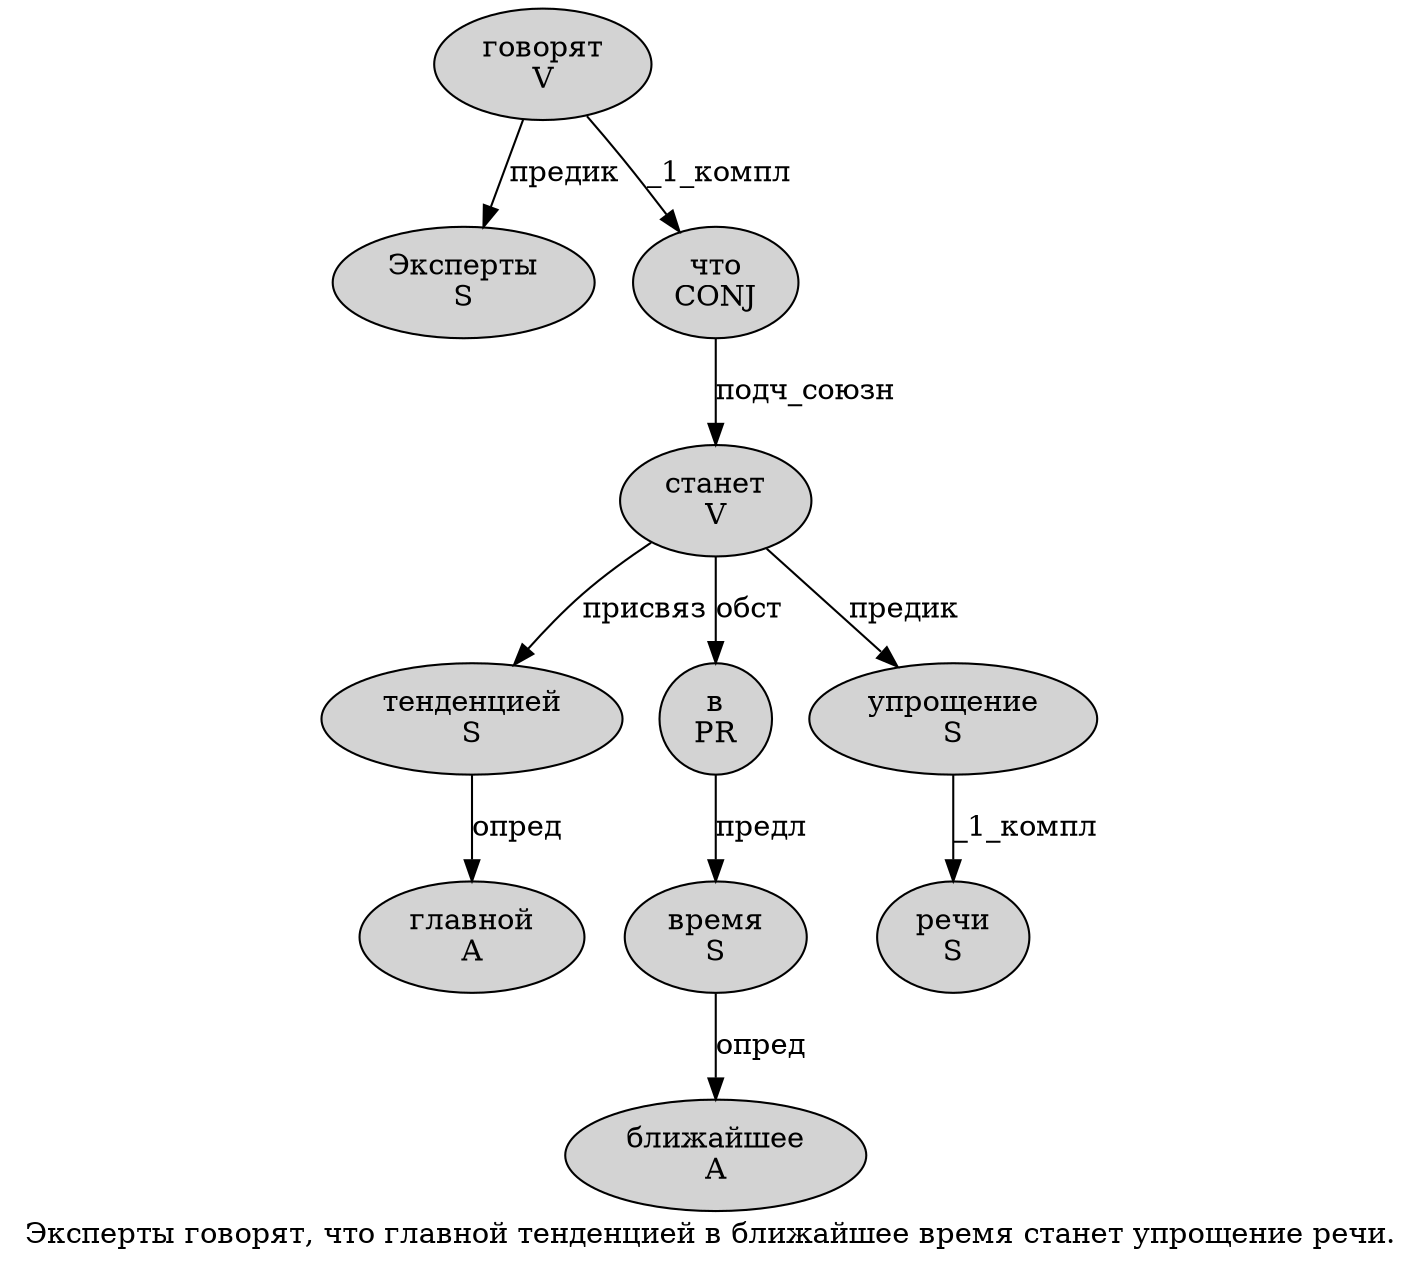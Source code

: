 digraph SENTENCE_227 {
	graph [label="Эксперты говорят, что главной тенденцией в ближайшее время станет упрощение речи."]
	node [style=filled]
		0 [label="Эксперты
S" color="" fillcolor=lightgray penwidth=1 shape=ellipse]
		1 [label="говорят
V" color="" fillcolor=lightgray penwidth=1 shape=ellipse]
		3 [label="что
CONJ" color="" fillcolor=lightgray penwidth=1 shape=ellipse]
		4 [label="главной
A" color="" fillcolor=lightgray penwidth=1 shape=ellipse]
		5 [label="тенденцией
S" color="" fillcolor=lightgray penwidth=1 shape=ellipse]
		6 [label="в
PR" color="" fillcolor=lightgray penwidth=1 shape=ellipse]
		7 [label="ближайшее
A" color="" fillcolor=lightgray penwidth=1 shape=ellipse]
		8 [label="время
S" color="" fillcolor=lightgray penwidth=1 shape=ellipse]
		9 [label="станет
V" color="" fillcolor=lightgray penwidth=1 shape=ellipse]
		10 [label="упрощение
S" color="" fillcolor=lightgray penwidth=1 shape=ellipse]
		11 [label="речи
S" color="" fillcolor=lightgray penwidth=1 shape=ellipse]
			6 -> 8 [label="предл"]
			8 -> 7 [label="опред"]
			9 -> 5 [label="присвяз"]
			9 -> 6 [label="обст"]
			9 -> 10 [label="предик"]
			1 -> 0 [label="предик"]
			1 -> 3 [label="_1_компл"]
			3 -> 9 [label="подч_союзн"]
			5 -> 4 [label="опред"]
			10 -> 11 [label="_1_компл"]
}